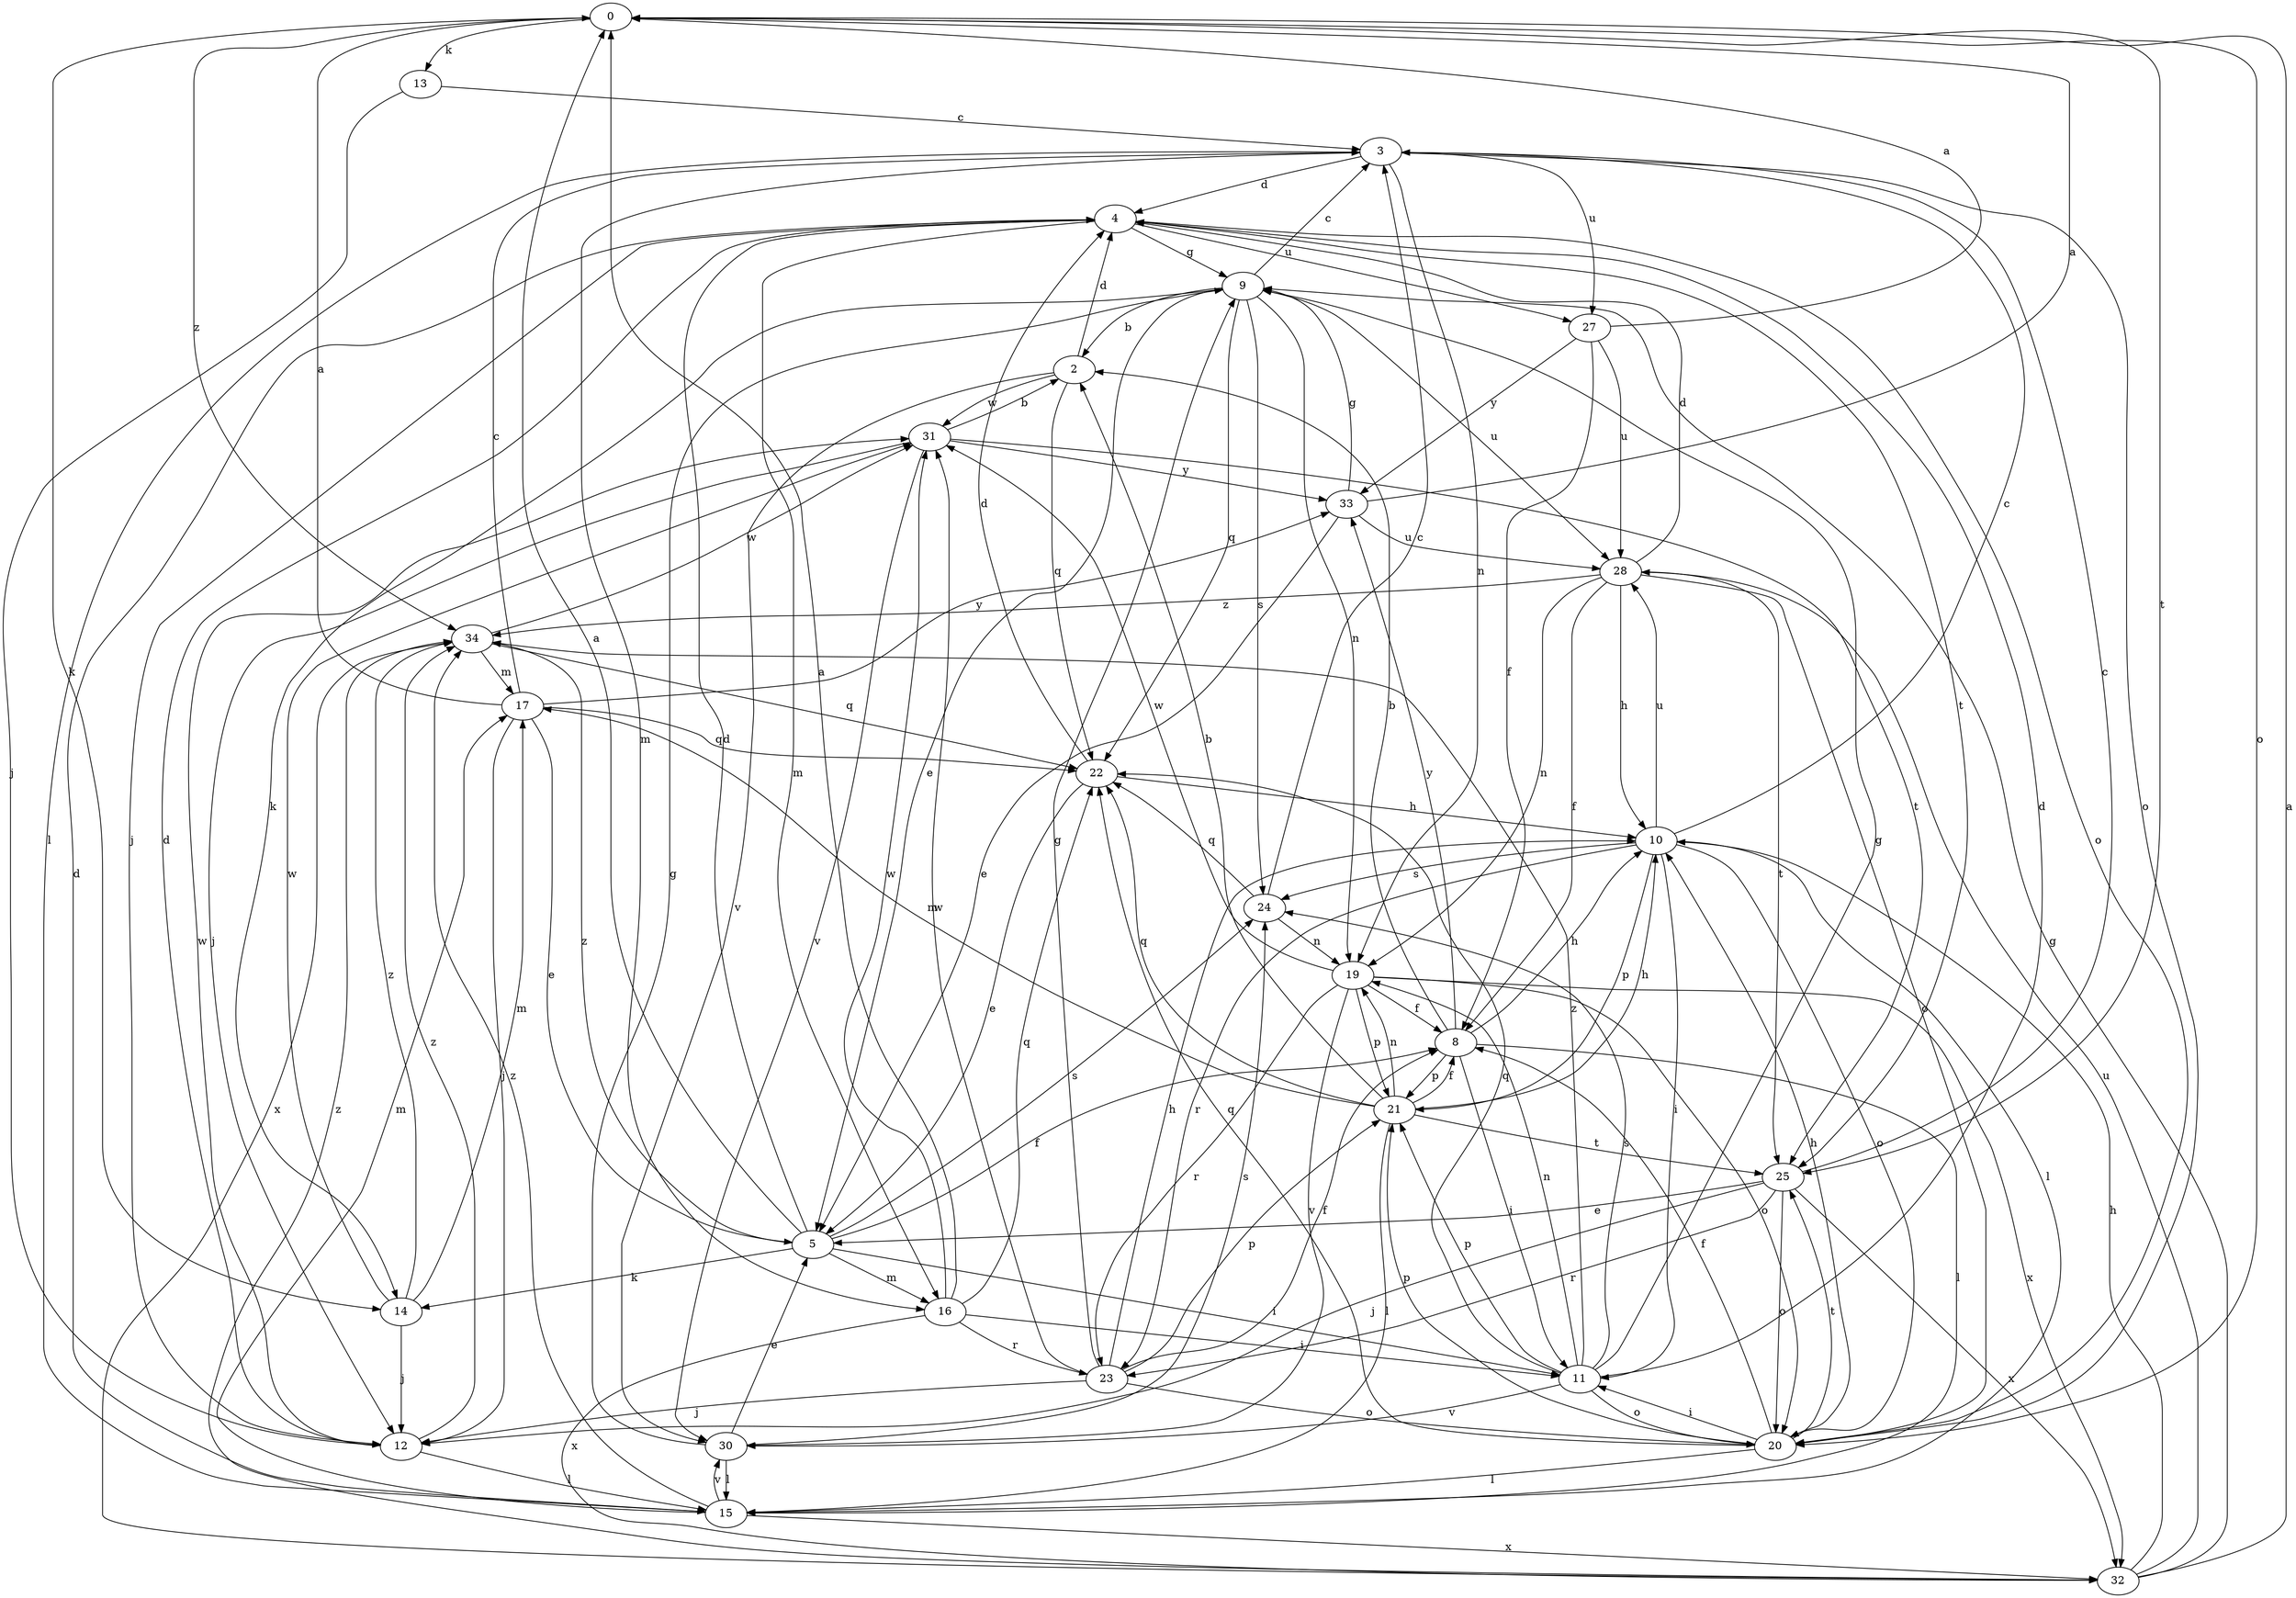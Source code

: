 strict digraph  {
0;
2;
3;
4;
5;
8;
9;
10;
11;
12;
13;
14;
15;
16;
17;
19;
20;
21;
22;
23;
24;
25;
27;
28;
30;
31;
32;
33;
34;
0 -> 13  [label=k];
0 -> 14  [label=k];
0 -> 20  [label=o];
0 -> 25  [label=t];
0 -> 34  [label=z];
2 -> 4  [label=d];
2 -> 22  [label=q];
2 -> 30  [label=v];
2 -> 31  [label=w];
3 -> 4  [label=d];
3 -> 15  [label=l];
3 -> 16  [label=m];
3 -> 19  [label=n];
3 -> 20  [label=o];
3 -> 27  [label=u];
4 -> 9  [label=g];
4 -> 12  [label=j];
4 -> 16  [label=m];
4 -> 20  [label=o];
4 -> 25  [label=t];
4 -> 27  [label=u];
5 -> 0  [label=a];
5 -> 4  [label=d];
5 -> 8  [label=f];
5 -> 11  [label=i];
5 -> 14  [label=k];
5 -> 16  [label=m];
5 -> 24  [label=s];
5 -> 34  [label=z];
8 -> 2  [label=b];
8 -> 10  [label=h];
8 -> 11  [label=i];
8 -> 15  [label=l];
8 -> 21  [label=p];
8 -> 33  [label=y];
9 -> 2  [label=b];
9 -> 3  [label=c];
9 -> 5  [label=e];
9 -> 14  [label=k];
9 -> 19  [label=n];
9 -> 22  [label=q];
9 -> 24  [label=s];
9 -> 28  [label=u];
10 -> 3  [label=c];
10 -> 11  [label=i];
10 -> 15  [label=l];
10 -> 20  [label=o];
10 -> 21  [label=p];
10 -> 23  [label=r];
10 -> 24  [label=s];
10 -> 28  [label=u];
11 -> 4  [label=d];
11 -> 9  [label=g];
11 -> 19  [label=n];
11 -> 20  [label=o];
11 -> 21  [label=p];
11 -> 22  [label=q];
11 -> 24  [label=s];
11 -> 30  [label=v];
11 -> 34  [label=z];
12 -> 4  [label=d];
12 -> 15  [label=l];
12 -> 31  [label=w];
12 -> 34  [label=z];
13 -> 3  [label=c];
13 -> 12  [label=j];
14 -> 12  [label=j];
14 -> 17  [label=m];
14 -> 31  [label=w];
14 -> 34  [label=z];
15 -> 4  [label=d];
15 -> 17  [label=m];
15 -> 30  [label=v];
15 -> 32  [label=x];
15 -> 34  [label=z];
16 -> 0  [label=a];
16 -> 11  [label=i];
16 -> 22  [label=q];
16 -> 23  [label=r];
16 -> 31  [label=w];
16 -> 32  [label=x];
17 -> 0  [label=a];
17 -> 3  [label=c];
17 -> 5  [label=e];
17 -> 12  [label=j];
17 -> 22  [label=q];
17 -> 33  [label=y];
19 -> 8  [label=f];
19 -> 20  [label=o];
19 -> 21  [label=p];
19 -> 23  [label=r];
19 -> 30  [label=v];
19 -> 31  [label=w];
19 -> 32  [label=x];
20 -> 8  [label=f];
20 -> 10  [label=h];
20 -> 11  [label=i];
20 -> 15  [label=l];
20 -> 21  [label=p];
20 -> 22  [label=q];
20 -> 25  [label=t];
21 -> 2  [label=b];
21 -> 8  [label=f];
21 -> 10  [label=h];
21 -> 15  [label=l];
21 -> 17  [label=m];
21 -> 19  [label=n];
21 -> 22  [label=q];
21 -> 25  [label=t];
22 -> 4  [label=d];
22 -> 5  [label=e];
22 -> 10  [label=h];
23 -> 8  [label=f];
23 -> 9  [label=g];
23 -> 10  [label=h];
23 -> 12  [label=j];
23 -> 20  [label=o];
23 -> 21  [label=p];
23 -> 31  [label=w];
24 -> 3  [label=c];
24 -> 19  [label=n];
24 -> 22  [label=q];
25 -> 3  [label=c];
25 -> 5  [label=e];
25 -> 12  [label=j];
25 -> 20  [label=o];
25 -> 23  [label=r];
25 -> 32  [label=x];
27 -> 0  [label=a];
27 -> 8  [label=f];
27 -> 28  [label=u];
27 -> 33  [label=y];
28 -> 4  [label=d];
28 -> 8  [label=f];
28 -> 10  [label=h];
28 -> 19  [label=n];
28 -> 20  [label=o];
28 -> 25  [label=t];
28 -> 34  [label=z];
30 -> 5  [label=e];
30 -> 9  [label=g];
30 -> 15  [label=l];
30 -> 24  [label=s];
31 -> 2  [label=b];
31 -> 12  [label=j];
31 -> 25  [label=t];
31 -> 30  [label=v];
31 -> 33  [label=y];
32 -> 0  [label=a];
32 -> 9  [label=g];
32 -> 10  [label=h];
32 -> 28  [label=u];
32 -> 34  [label=z];
33 -> 0  [label=a];
33 -> 5  [label=e];
33 -> 9  [label=g];
33 -> 28  [label=u];
34 -> 17  [label=m];
34 -> 22  [label=q];
34 -> 31  [label=w];
34 -> 32  [label=x];
}
